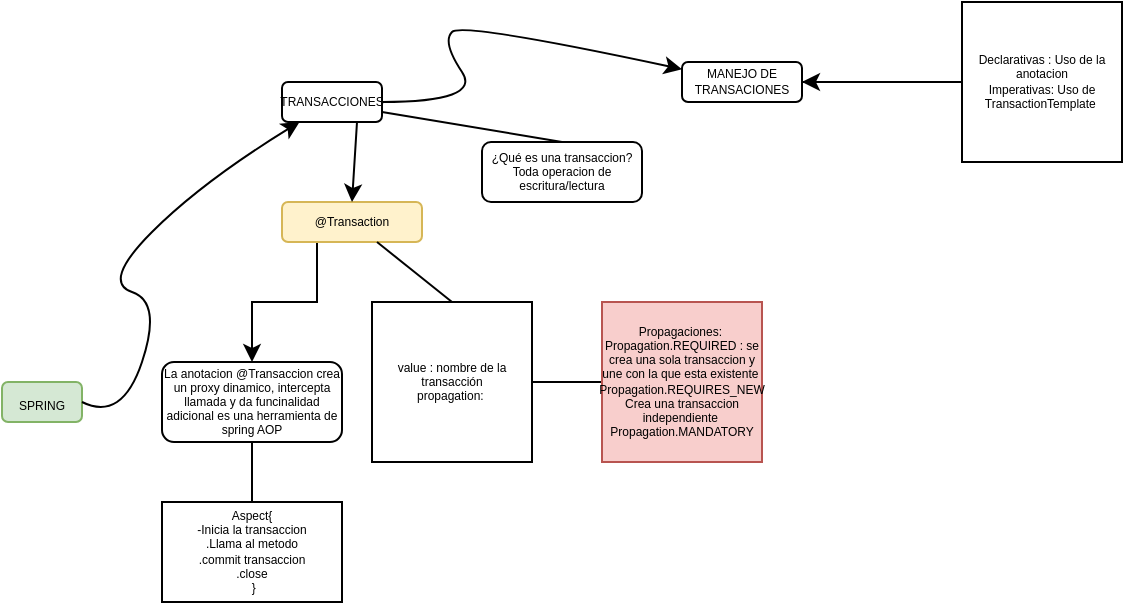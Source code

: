 <mxfile version="20.8.23" type="github">
  <diagram name="Página-1" id="24-zEWXrGd03R6LPxOo0">
    <mxGraphModel dx="700" dy="387" grid="1" gridSize="10" guides="1" tooltips="1" connect="1" arrows="1" fold="1" page="1" pageScale="1" pageWidth="1600" pageHeight="1200" math="0" shadow="0">
      <root>
        <mxCell id="0" />
        <mxCell id="1" parent="0" />
        <mxCell id="6x4voKGVuKPVPqNz548D-1" value="&lt;font style=&quot;font-size: 6px;&quot;&gt;SPRING&lt;/font&gt;" style="rounded=1;whiteSpace=wrap;html=1;fillColor=#d5e8d4;strokeColor=#82b366;" vertex="1" parent="1">
          <mxGeometry x="350" y="270" width="40" height="20" as="geometry" />
        </mxCell>
        <mxCell id="6x4voKGVuKPVPqNz548D-2" value="" style="curved=1;endArrow=classic;html=1;rounded=0;fontSize=6;exitX=1;exitY=0.5;exitDx=0;exitDy=0;" edge="1" parent="1" source="6x4voKGVuKPVPqNz548D-1" target="6x4voKGVuKPVPqNz548D-3">
          <mxGeometry width="50" height="50" relative="1" as="geometry">
            <mxPoint x="360" y="290" as="sourcePoint" />
            <mxPoint x="480" y="110" as="targetPoint" />
            <Array as="points">
              <mxPoint x="410" y="290" />
              <mxPoint x="430" y="230" />
              <mxPoint x="400" y="220" />
              <mxPoint x="450" y="170" />
            </Array>
          </mxGeometry>
        </mxCell>
        <mxCell id="6x4voKGVuKPVPqNz548D-3" value="TRANSACCIONES" style="rounded=1;whiteSpace=wrap;html=1;fontSize=6;" vertex="1" parent="1">
          <mxGeometry x="490" y="120" width="50" height="20" as="geometry" />
        </mxCell>
        <mxCell id="6x4voKGVuKPVPqNz548D-5" value="" style="curved=1;endArrow=classic;html=1;rounded=0;fontSize=6;" edge="1" parent="1" target="6x4voKGVuKPVPqNz548D-6">
          <mxGeometry width="50" height="50" relative="1" as="geometry">
            <mxPoint x="540" y="130" as="sourcePoint" />
            <mxPoint x="620" y="110" as="targetPoint" />
            <Array as="points">
              <mxPoint x="590" y="130" />
              <mxPoint x="570" y="100" />
              <mxPoint x="580" y="90" />
            </Array>
          </mxGeometry>
        </mxCell>
        <mxCell id="6x4voKGVuKPVPqNz548D-6" value="MANEJO DE TRANSACIONES" style="rounded=1;whiteSpace=wrap;html=1;fontSize=6;" vertex="1" parent="1">
          <mxGeometry x="690" y="110" width="60" height="20" as="geometry" />
        </mxCell>
        <mxCell id="6x4voKGVuKPVPqNz548D-21" style="edgeStyle=orthogonalEdgeStyle;rounded=0;orthogonalLoop=1;jettySize=auto;html=1;exitX=0.25;exitY=1;exitDx=0;exitDy=0;fontSize=6;" edge="1" parent="1" source="6x4voKGVuKPVPqNz548D-8" target="6x4voKGVuKPVPqNz548D-19">
          <mxGeometry relative="1" as="geometry" />
        </mxCell>
        <mxCell id="6x4voKGVuKPVPqNz548D-8" value="@Transaction" style="rounded=1;whiteSpace=wrap;html=1;fontSize=6;fillColor=#fff2cc;strokeColor=#d6b656;" vertex="1" parent="1">
          <mxGeometry x="490" y="180" width="70" height="20" as="geometry" />
        </mxCell>
        <mxCell id="6x4voKGVuKPVPqNz548D-9" value="" style="endArrow=classic;html=1;rounded=0;fontSize=6;exitX=0.75;exitY=1;exitDx=0;exitDy=0;entryX=0.5;entryY=0;entryDx=0;entryDy=0;" edge="1" parent="1" source="6x4voKGVuKPVPqNz548D-3" target="6x4voKGVuKPVPqNz548D-8">
          <mxGeometry width="50" height="50" relative="1" as="geometry">
            <mxPoint x="580" y="240" as="sourcePoint" />
            <mxPoint x="630" y="190" as="targetPoint" />
          </mxGeometry>
        </mxCell>
        <mxCell id="6x4voKGVuKPVPqNz548D-10" value="value : nombre de la transacción&lt;br&gt;propagation:&amp;nbsp;" style="whiteSpace=wrap;html=1;aspect=fixed;fontSize=6;" vertex="1" parent="1">
          <mxGeometry x="535" y="230" width="80" height="80" as="geometry" />
        </mxCell>
        <mxCell id="6x4voKGVuKPVPqNz548D-11" value="" style="endArrow=none;html=1;rounded=0;fontSize=6;exitX=0.5;exitY=0;exitDx=0;exitDy=0;exitPerimeter=0;" edge="1" parent="1" source="6x4voKGVuKPVPqNz548D-10" target="6x4voKGVuKPVPqNz548D-8">
          <mxGeometry width="50" height="50" relative="1" as="geometry">
            <mxPoint x="580" y="240" as="sourcePoint" />
            <mxPoint x="630" y="190" as="targetPoint" />
          </mxGeometry>
        </mxCell>
        <mxCell id="6x4voKGVuKPVPqNz548D-12" value="" style="endArrow=none;html=1;rounded=0;fontSize=6;exitX=1;exitY=0.5;exitDx=0;exitDy=0;" edge="1" parent="1" source="6x4voKGVuKPVPqNz548D-10" target="6x4voKGVuKPVPqNz548D-13">
          <mxGeometry width="50" height="50" relative="1" as="geometry">
            <mxPoint x="580" y="240" as="sourcePoint" />
            <mxPoint x="630" y="190" as="targetPoint" />
          </mxGeometry>
        </mxCell>
        <mxCell id="6x4voKGVuKPVPqNz548D-13" value="Propagaciones:&amp;nbsp;&lt;br&gt;Propagation.REQUIRED : se crea una sola transaccion y une con la que esta existente&amp;nbsp; Propagation.REQUIRES_NEW&lt;br&gt;Crea una transaccion independiente&amp;nbsp;&lt;br&gt;Propagation.MANDATORY&lt;br&gt;" style="whiteSpace=wrap;html=1;aspect=fixed;fontSize=6;fillColor=#f8cecc;strokeColor=#b85450;" vertex="1" parent="1">
          <mxGeometry x="650" y="230" width="80" height="80" as="geometry" />
        </mxCell>
        <mxCell id="6x4voKGVuKPVPqNz548D-14" value="" style="endArrow=none;html=1;rounded=0;fontSize=6;exitX=1;exitY=0.75;exitDx=0;exitDy=0;entryX=0.5;entryY=0;entryDx=0;entryDy=0;" edge="1" parent="1" source="6x4voKGVuKPVPqNz548D-3" target="6x4voKGVuKPVPqNz548D-15">
          <mxGeometry width="50" height="50" relative="1" as="geometry">
            <mxPoint x="580" y="210" as="sourcePoint" />
            <mxPoint x="630" y="160" as="targetPoint" />
          </mxGeometry>
        </mxCell>
        <mxCell id="6x4voKGVuKPVPqNz548D-15" value="¿Qué es una transaccion?&lt;br&gt;Toda operacion de escritura/lectura" style="rounded=1;whiteSpace=wrap;html=1;fontSize=6;" vertex="1" parent="1">
          <mxGeometry x="590" y="150" width="80" height="30" as="geometry" />
        </mxCell>
        <mxCell id="6x4voKGVuKPVPqNz548D-16" value="" style="endArrow=none;html=1;rounded=0;fontSize=6;" edge="1" parent="1">
          <mxGeometry width="50" height="50" relative="1" as="geometry">
            <mxPoint x="750" y="120" as="sourcePoint" />
            <mxPoint x="820" y="120" as="targetPoint" />
          </mxGeometry>
        </mxCell>
        <mxCell id="6x4voKGVuKPVPqNz548D-18" value="" style="edgeStyle=orthogonalEdgeStyle;rounded=0;orthogonalLoop=1;jettySize=auto;html=1;fontSize=6;" edge="1" parent="1" source="6x4voKGVuKPVPqNz548D-17" target="6x4voKGVuKPVPqNz548D-6">
          <mxGeometry relative="1" as="geometry" />
        </mxCell>
        <mxCell id="6x4voKGVuKPVPqNz548D-17" value="Declarativas : Uso de la anotacion&lt;br&gt;Imperativas: Uso de TransactionTemplate&amp;nbsp;&lt;br&gt;" style="whiteSpace=wrap;html=1;aspect=fixed;fontSize=6;" vertex="1" parent="1">
          <mxGeometry x="830" y="80" width="80" height="80" as="geometry" />
        </mxCell>
        <mxCell id="6x4voKGVuKPVPqNz548D-19" value="La anotacion @Transaccion crea un proxy dinamico, intercepta llamada y da funcinalidad adicional es una herramienta de spring AOP" style="rounded=1;whiteSpace=wrap;html=1;fontSize=6;" vertex="1" parent="1">
          <mxGeometry x="430" y="260" width="90" height="40" as="geometry" />
        </mxCell>
        <mxCell id="6x4voKGVuKPVPqNz548D-23" value="Aspect{&lt;br&gt;-Inicia la transaccion&lt;br&gt;.Llama al metodo&lt;br&gt;.commit transaccion&lt;br&gt;.close&lt;br&gt;&amp;nbsp;}" style="rounded=0;whiteSpace=wrap;html=1;fontSize=6;" vertex="1" parent="1">
          <mxGeometry x="430" y="330" width="90" height="50" as="geometry" />
        </mxCell>
        <mxCell id="6x4voKGVuKPVPqNz548D-24" value="" style="endArrow=none;html=1;rounded=0;fontSize=6;exitX=0.5;exitY=1;exitDx=0;exitDy=0;entryX=0.5;entryY=0;entryDx=0;entryDy=0;" edge="1" parent="1" source="6x4voKGVuKPVPqNz548D-19" target="6x4voKGVuKPVPqNz548D-23">
          <mxGeometry width="50" height="50" relative="1" as="geometry">
            <mxPoint x="580" y="280" as="sourcePoint" />
            <mxPoint x="630" y="230" as="targetPoint" />
          </mxGeometry>
        </mxCell>
      </root>
    </mxGraphModel>
  </diagram>
</mxfile>
